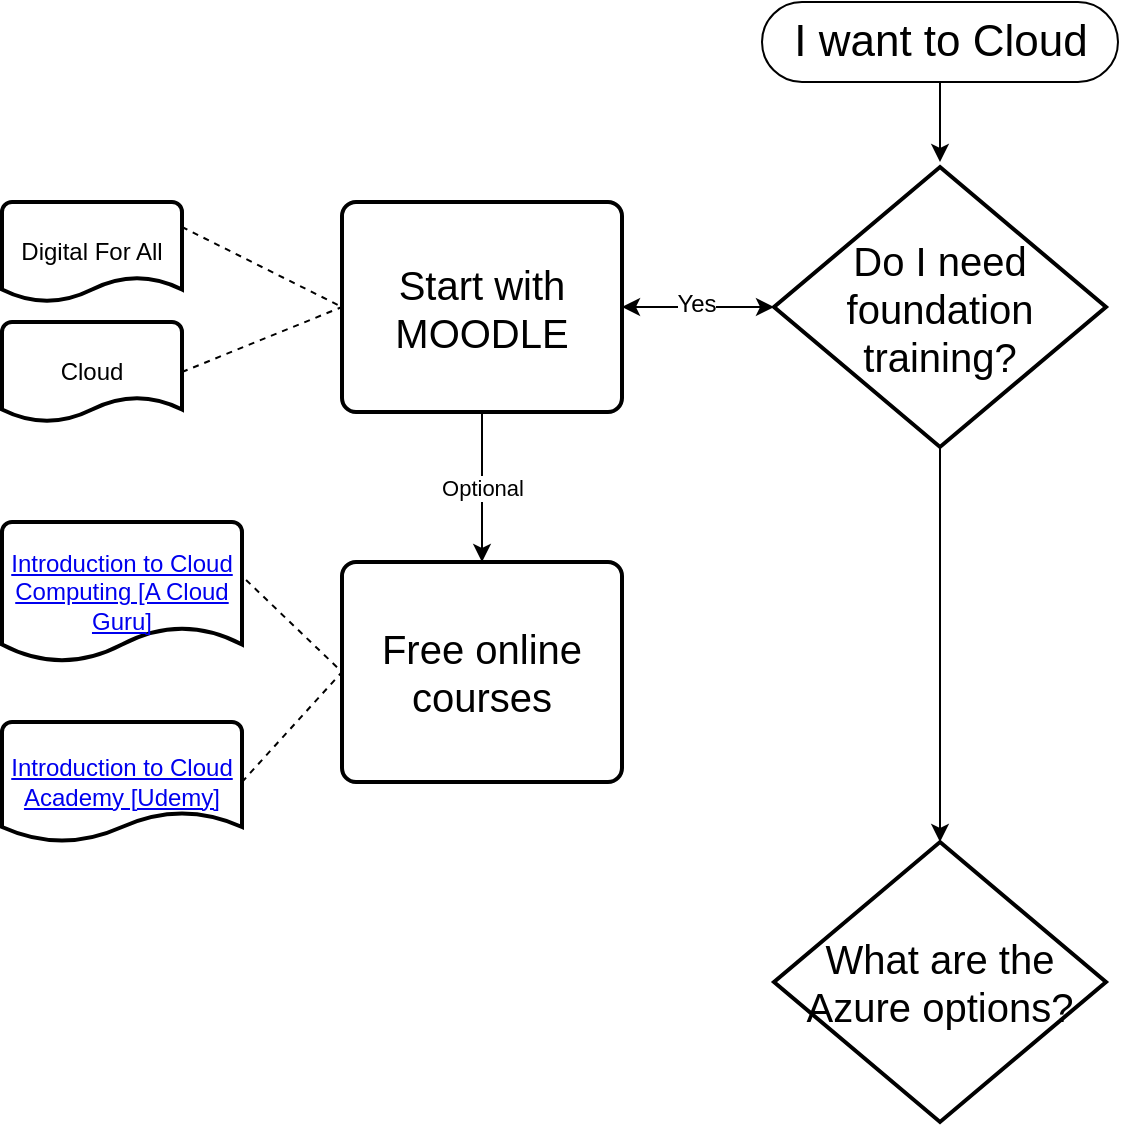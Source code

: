 <mxfile version="12.9.3" type="github">
  <diagram id="Sj6mC85eFsHQs_d47GOQ" name="Page-1">
    <mxGraphModel dx="1186" dy="795" grid="1" gridSize="10" guides="1" tooltips="1" connect="1" arrows="1" fold="1" page="1" pageScale="1" pageWidth="1169" pageHeight="1654" math="0" shadow="0">
      <root>
        <mxCell id="0" />
        <mxCell id="1" parent="0" />
        <mxCell id="-TDUfPAsjnN3atFshsbn-9" style="edgeStyle=orthogonalEdgeStyle;rounded=0;orthogonalLoop=1;jettySize=auto;html=1;" edge="1" parent="1" source="biIaPaWo2Yytos-6n9xJ-8">
          <mxGeometry relative="1" as="geometry">
            <mxPoint x="479" y="100" as="targetPoint" />
          </mxGeometry>
        </mxCell>
        <mxCell id="biIaPaWo2Yytos-6n9xJ-8" value="&lt;font style=&quot;font-size: 22px&quot;&gt;I want to Cloud&lt;/font&gt;" style="html=1;dashed=0;whitespace=wrap;shape=mxgraph.dfd.start" parent="1" vertex="1">
          <mxGeometry x="390" y="20" width="178" height="40" as="geometry" />
        </mxCell>
        <mxCell id="biIaPaWo2Yytos-6n9xJ-17" style="edgeStyle=orthogonalEdgeStyle;rounded=0;orthogonalLoop=1;jettySize=auto;html=1;endArrow=classic;endFill=1;startArrow=classic;startFill=1;" parent="1" source="biIaPaWo2Yytos-6n9xJ-9" target="biIaPaWo2Yytos-6n9xJ-12" edge="1">
          <mxGeometry relative="1" as="geometry" />
        </mxCell>
        <mxCell id="-TDUfPAsjnN3atFshsbn-10" value="Yes" style="text;html=1;align=center;verticalAlign=middle;resizable=0;points=[];labelBackgroundColor=#ffffff;" vertex="1" connectable="0" parent="biIaPaWo2Yytos-6n9xJ-17">
          <mxGeometry x="0.026" y="-2" relative="1" as="geometry">
            <mxPoint as="offset" />
          </mxGeometry>
        </mxCell>
        <mxCell id="-TDUfPAsjnN3atFshsbn-12" style="edgeStyle=orthogonalEdgeStyle;rounded=0;orthogonalLoop=1;jettySize=auto;html=1;" edge="1" parent="1" source="biIaPaWo2Yytos-6n9xJ-9" target="-TDUfPAsjnN3atFshsbn-11">
          <mxGeometry relative="1" as="geometry" />
        </mxCell>
        <mxCell id="biIaPaWo2Yytos-6n9xJ-9" value="&lt;font style=&quot;font-size: 20px&quot;&gt;Do I need foundation training?&lt;/font&gt;" style="strokeWidth=2;html=1;shape=mxgraph.flowchart.decision;whiteSpace=wrap;" parent="1" vertex="1">
          <mxGeometry x="396" y="102.5" width="166" height="140" as="geometry" />
        </mxCell>
        <mxCell id="-TDUfPAsjnN3atFshsbn-2" value="Optional" style="edgeStyle=orthogonalEdgeStyle;rounded=0;orthogonalLoop=1;jettySize=auto;html=1;" edge="1" parent="1" source="biIaPaWo2Yytos-6n9xJ-12" target="-TDUfPAsjnN3atFshsbn-1">
          <mxGeometry relative="1" as="geometry" />
        </mxCell>
        <mxCell id="biIaPaWo2Yytos-6n9xJ-12" value="&lt;font style=&quot;font-size: 20px&quot;&gt;Start with MOODLE&lt;/font&gt;" style="rounded=1;whiteSpace=wrap;html=1;absoluteArcSize=1;arcSize=14;strokeWidth=2;" parent="1" vertex="1">
          <mxGeometry x="180" y="120" width="140" height="105" as="geometry" />
        </mxCell>
        <mxCell id="-TDUfPAsjnN3atFshsbn-1" value="&lt;font style=&quot;font-size: 20px&quot;&gt;Free online courses&lt;/font&gt;" style="rounded=1;whiteSpace=wrap;html=1;absoluteArcSize=1;arcSize=14;strokeWidth=2;" vertex="1" parent="1">
          <mxGeometry x="180" y="300" width="140" height="110" as="geometry" />
        </mxCell>
        <mxCell id="biIaPaWo2Yytos-6n9xJ-18" value="Digital For All" style="strokeWidth=2;html=1;shape=mxgraph.flowchart.document2;whiteSpace=wrap;size=0.25;" parent="1" vertex="1">
          <mxGeometry x="10" y="120" width="90" height="50" as="geometry" />
        </mxCell>
        <mxCell id="biIaPaWo2Yytos-6n9xJ-19" value="Cloud" style="strokeWidth=2;html=1;shape=mxgraph.flowchart.document2;whiteSpace=wrap;size=0.25;" parent="1" vertex="1">
          <mxGeometry x="10" y="180" width="90" height="50" as="geometry" />
        </mxCell>
        <mxCell id="biIaPaWo2Yytos-6n9xJ-20" value="" style="endArrow=none;dashed=1;html=1;entryX=0;entryY=0.5;entryDx=0;entryDy=0;exitX=1;exitY=0.25;exitDx=0;exitDy=0;exitPerimeter=0;" parent="1" source="biIaPaWo2Yytos-6n9xJ-18" target="biIaPaWo2Yytos-6n9xJ-12" edge="1">
          <mxGeometry width="50" height="50" relative="1" as="geometry">
            <mxPoint x="520" y="400" as="sourcePoint" />
            <mxPoint x="570" y="350" as="targetPoint" />
          </mxGeometry>
        </mxCell>
        <mxCell id="biIaPaWo2Yytos-6n9xJ-21" value="" style="endArrow=none;dashed=1;html=1;entryX=0;entryY=0.5;entryDx=0;entryDy=0;exitX=1;exitY=0.5;exitDx=0;exitDy=0;exitPerimeter=0;" parent="1" source="biIaPaWo2Yytos-6n9xJ-19" target="biIaPaWo2Yytos-6n9xJ-12" edge="1">
          <mxGeometry width="50" height="50" relative="1" as="geometry">
            <mxPoint x="110" y="132.5" as="sourcePoint" />
            <mxPoint x="210" y="190" as="targetPoint" />
          </mxGeometry>
        </mxCell>
        <mxCell id="-TDUfPAsjnN3atFshsbn-3" value="&lt;a href=&quot;https://acloud.guru/learn/intro-cloud-computing&quot;&gt;Introduction to Cloud Computing [A Cloud Guru]&lt;/a&gt;" style="strokeWidth=2;html=1;shape=mxgraph.flowchart.document2;whiteSpace=wrap;size=0.25;" vertex="1" parent="1">
          <mxGeometry x="10" y="280" width="120" height="70" as="geometry" />
        </mxCell>
        <mxCell id="-TDUfPAsjnN3atFshsbn-5" value="&lt;a href=&quot;https://www.udemy.com/course/introduction-to-cloud-computing/&quot;&gt;Introduction to Cloud Academy [Udemy]&lt;/a&gt;" style="strokeWidth=2;html=1;shape=mxgraph.flowchart.document2;whiteSpace=wrap;size=0.25;" vertex="1" parent="1">
          <mxGeometry x="10" y="380" width="120" height="60" as="geometry" />
        </mxCell>
        <mxCell id="-TDUfPAsjnN3atFshsbn-7" value="" style="endArrow=none;dashed=1;html=1;entryX=0;entryY=0.5;entryDx=0;entryDy=0;exitX=1.017;exitY=0.414;exitDx=0;exitDy=0;exitPerimeter=0;" edge="1" parent="1" source="-TDUfPAsjnN3atFshsbn-3" target="-TDUfPAsjnN3atFshsbn-1">
          <mxGeometry width="50" height="50" relative="1" as="geometry">
            <mxPoint x="120" y="152.5" as="sourcePoint" />
            <mxPoint x="200" y="192.5" as="targetPoint" />
          </mxGeometry>
        </mxCell>
        <mxCell id="-TDUfPAsjnN3atFshsbn-8" value="" style="endArrow=none;dashed=1;html=1;entryX=0;entryY=0.5;entryDx=0;entryDy=0;exitX=1;exitY=0.5;exitDx=0;exitDy=0;exitPerimeter=0;" edge="1" parent="1" source="-TDUfPAsjnN3atFshsbn-5" target="-TDUfPAsjnN3atFshsbn-1">
          <mxGeometry width="50" height="50" relative="1" as="geometry">
            <mxPoint x="142.04" y="318.98" as="sourcePoint" />
            <mxPoint x="190" y="365" as="targetPoint" />
          </mxGeometry>
        </mxCell>
        <mxCell id="-TDUfPAsjnN3atFshsbn-11" value="&lt;font style=&quot;font-size: 20px&quot;&gt;What are the Azure options?&lt;/font&gt;" style="strokeWidth=2;html=1;shape=mxgraph.flowchart.decision;whiteSpace=wrap;" vertex="1" parent="1">
          <mxGeometry x="396" y="440" width="166" height="140" as="geometry" />
        </mxCell>
      </root>
    </mxGraphModel>
  </diagram>
</mxfile>
